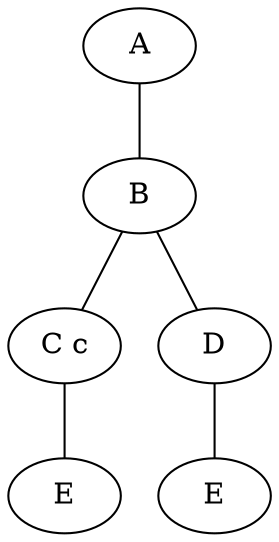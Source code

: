 strict graph G {
    1 [label="A"];
    2 [label="B"];
    3 [label="C c"];
    4 [label="D"];
	5 [label="E"];
	6 [label="E"];
    1 -- 2;
    2 -- 3;
    2 -- 4;
	3 -- 5;
	4 -- 6;
}